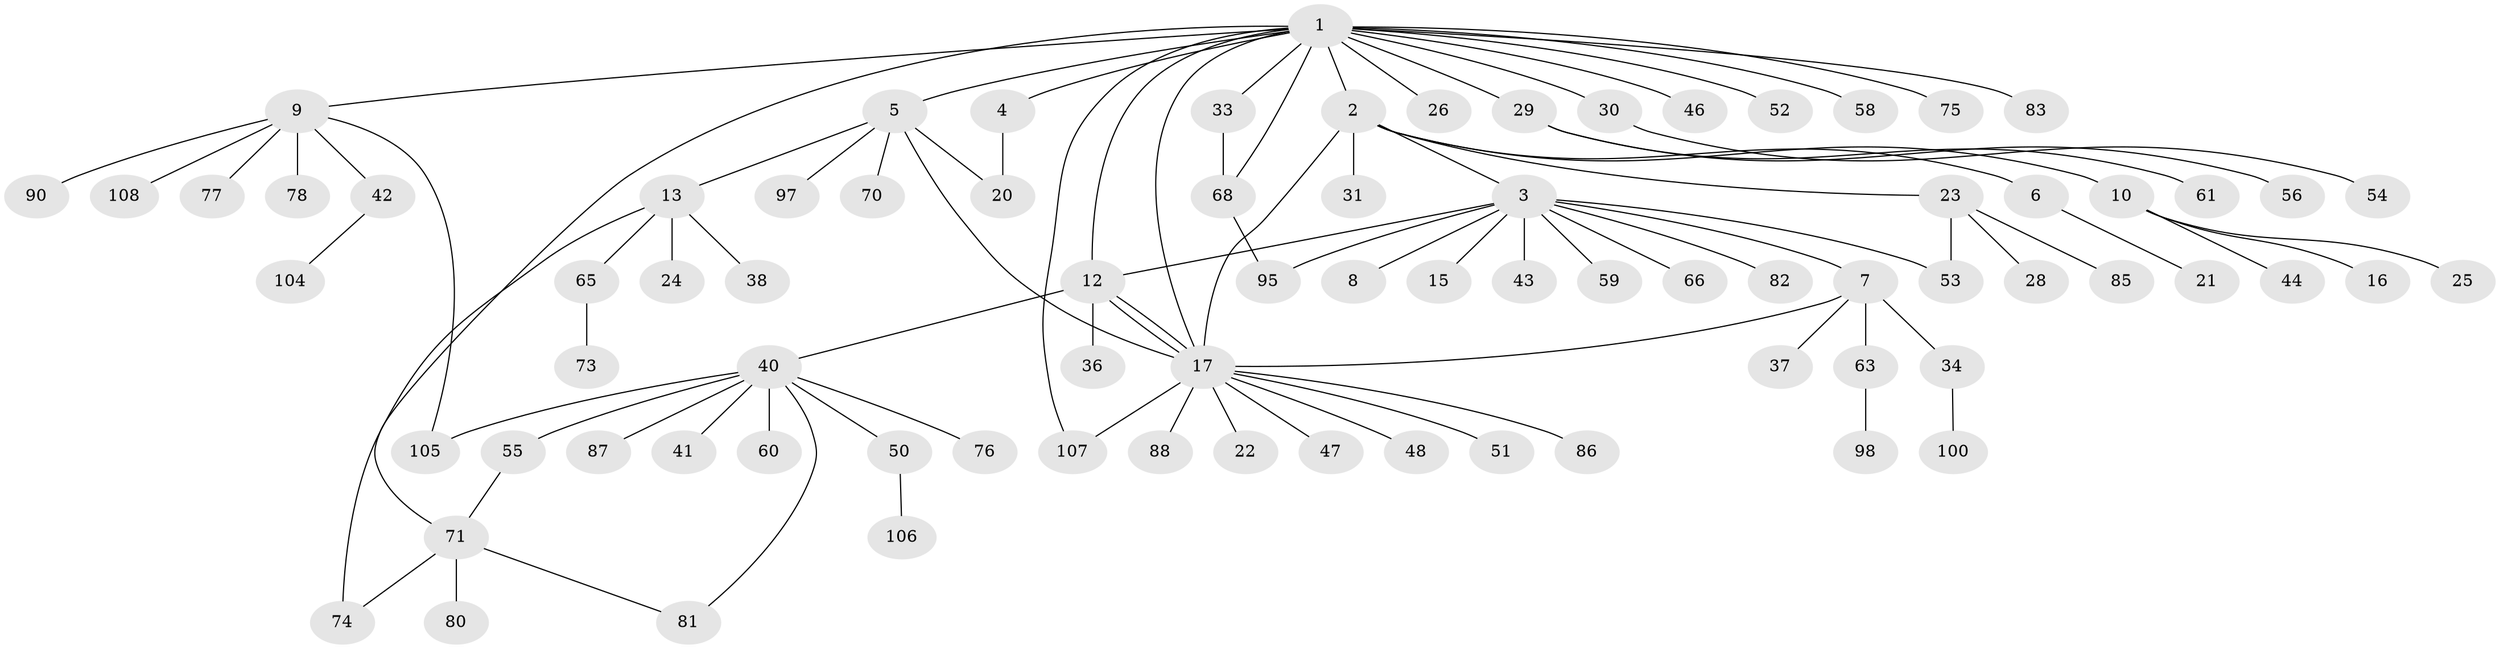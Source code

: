 // Generated by graph-tools (version 1.1) at 2025/23/03/03/25 07:23:55]
// undirected, 80 vertices, 94 edges
graph export_dot {
graph [start="1"]
  node [color=gray90,style=filled];
  1 [super="+19"];
  2 [super="+11"];
  3 [super="+49"];
  4 [super="+57"];
  5 [super="+96"];
  6;
  7 [super="+35"];
  8 [super="+62"];
  9 [super="+18"];
  10 [super="+14"];
  12 [super="+32"];
  13 [super="+69"];
  15;
  16;
  17 [super="+102"];
  20 [super="+101"];
  21 [super="+27"];
  22;
  23 [super="+99"];
  24;
  25;
  26;
  28;
  29 [super="+45"];
  30 [super="+84"];
  31;
  33 [super="+72"];
  34 [super="+39"];
  36;
  37 [super="+94"];
  38;
  40 [super="+92"];
  41;
  42 [super="+64"];
  43;
  44;
  46;
  47;
  48;
  50;
  51;
  52;
  53;
  54 [super="+67"];
  55;
  56;
  58;
  59 [super="+93"];
  60;
  61;
  63 [super="+79"];
  65;
  66;
  68 [super="+103"];
  70;
  71;
  73 [super="+91"];
  74;
  75;
  76;
  77;
  78;
  80;
  81 [super="+89"];
  82;
  83;
  85;
  86;
  87;
  88;
  90;
  95;
  97;
  98;
  100;
  104;
  105;
  106;
  107;
  108;
  1 -- 2;
  1 -- 4;
  1 -- 5;
  1 -- 9;
  1 -- 17;
  1 -- 26;
  1 -- 30;
  1 -- 33;
  1 -- 52;
  1 -- 75;
  1 -- 83;
  1 -- 107;
  1 -- 68;
  1 -- 71;
  1 -- 58;
  1 -- 12;
  1 -- 29;
  1 -- 46;
  2 -- 3;
  2 -- 6;
  2 -- 10;
  2 -- 17;
  2 -- 23;
  2 -- 31;
  3 -- 7;
  3 -- 8;
  3 -- 12;
  3 -- 15;
  3 -- 43;
  3 -- 53;
  3 -- 82;
  3 -- 95;
  3 -- 59;
  3 -- 66;
  4 -- 20;
  5 -- 13;
  5 -- 20;
  5 -- 70;
  5 -- 97;
  5 -- 17;
  6 -- 21;
  7 -- 34;
  7 -- 37;
  7 -- 63;
  7 -- 17;
  9 -- 42;
  9 -- 78;
  9 -- 90;
  9 -- 105;
  9 -- 108;
  9 -- 77;
  10 -- 16;
  10 -- 44;
  10 -- 25;
  12 -- 17;
  12 -- 17;
  12 -- 36;
  12 -- 40;
  13 -- 24;
  13 -- 38;
  13 -- 65;
  13 -- 74;
  17 -- 22;
  17 -- 47;
  17 -- 48;
  17 -- 51;
  17 -- 86;
  17 -- 88;
  17 -- 107;
  23 -- 28;
  23 -- 53;
  23 -- 85;
  29 -- 61;
  29 -- 56;
  30 -- 54;
  33 -- 68;
  34 -- 100;
  40 -- 41;
  40 -- 50;
  40 -- 55;
  40 -- 60;
  40 -- 76;
  40 -- 87;
  40 -- 105;
  40 -- 81;
  42 -- 104;
  50 -- 106;
  55 -- 71;
  63 -- 98;
  65 -- 73;
  68 -- 95;
  71 -- 74;
  71 -- 80;
  71 -- 81;
}
